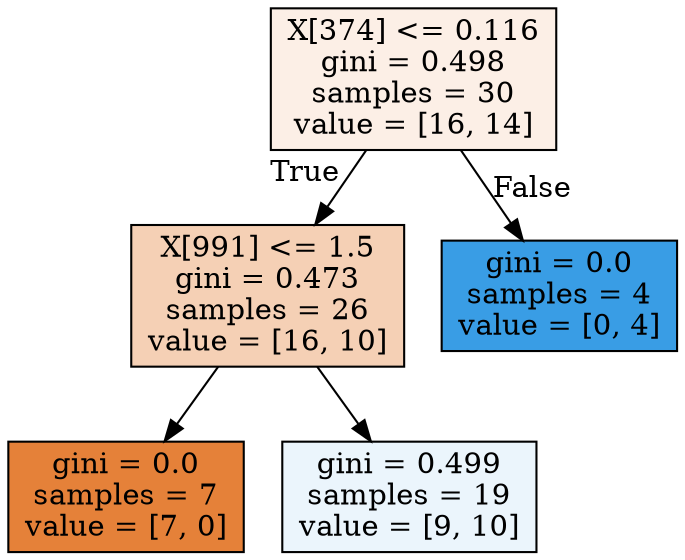 digraph Tree {
node [shape=box, style="filled", color="black"] ;
0 [label="X[374] <= 0.116\ngini = 0.498\nsamples = 30\nvalue = [16, 14]", fillcolor="#fcefe6"] ;
1 [label="X[991] <= 1.5\ngini = 0.473\nsamples = 26\nvalue = [16, 10]", fillcolor="#f5d0b5"] ;
0 -> 1 [labeldistance=2.5, labelangle=45, headlabel="True"] ;
3 [label="gini = 0.0\nsamples = 7\nvalue = [7, 0]", fillcolor="#e58139"] ;
1 -> 3 ;
4 [label="gini = 0.499\nsamples = 19\nvalue = [9, 10]", fillcolor="#ebf5fc"] ;
1 -> 4 ;
2 [label="gini = 0.0\nsamples = 4\nvalue = [0, 4]", fillcolor="#399de5"] ;
0 -> 2 [labeldistance=2.5, labelangle=-45, headlabel="False"] ;
}